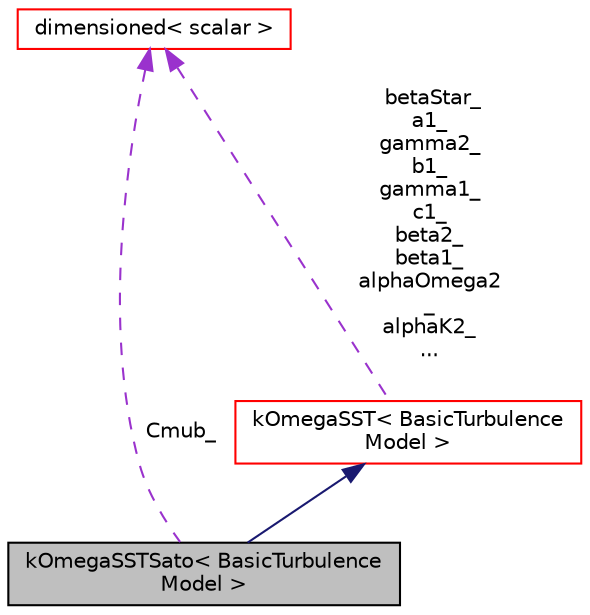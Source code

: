 digraph "kOmegaSSTSato&lt; BasicTurbulenceModel &gt;"
{
  bgcolor="transparent";
  edge [fontname="Helvetica",fontsize="10",labelfontname="Helvetica",labelfontsize="10"];
  node [fontname="Helvetica",fontsize="10",shape=record];
  Node1 [label="kOmegaSSTSato\< BasicTurbulence\lModel \>",height=0.2,width=0.4,color="black", fillcolor="grey75", style="filled", fontcolor="black"];
  Node2 -> Node1 [dir="back",color="midnightblue",fontsize="10",style="solid",fontname="Helvetica"];
  Node2 [label="kOmegaSST\< BasicTurbulence\lModel \>",height=0.2,width=0.4,color="red",URL="$a01268.html",tooltip="Implementation of the k-omega-SST turbulence model for incompressible and compressible flows..."];
  Node3 -> Node2 [dir="back",color="darkorchid3",fontsize="10",style="dashed",label=" betaStar_\na1_\ngamma2_\nb1_\ngamma1_\nc1_\nbeta2_\nbeta1_\nalphaOmega2\l_\nalphaK2_\n..." ,fontname="Helvetica"];
  Node3 [label="dimensioned\< scalar \>",height=0.2,width=0.4,color="red",URL="$a00538.html"];
  Node3 -> Node1 [dir="back",color="darkorchid3",fontsize="10",style="dashed",label=" Cmub_" ,fontname="Helvetica"];
}
